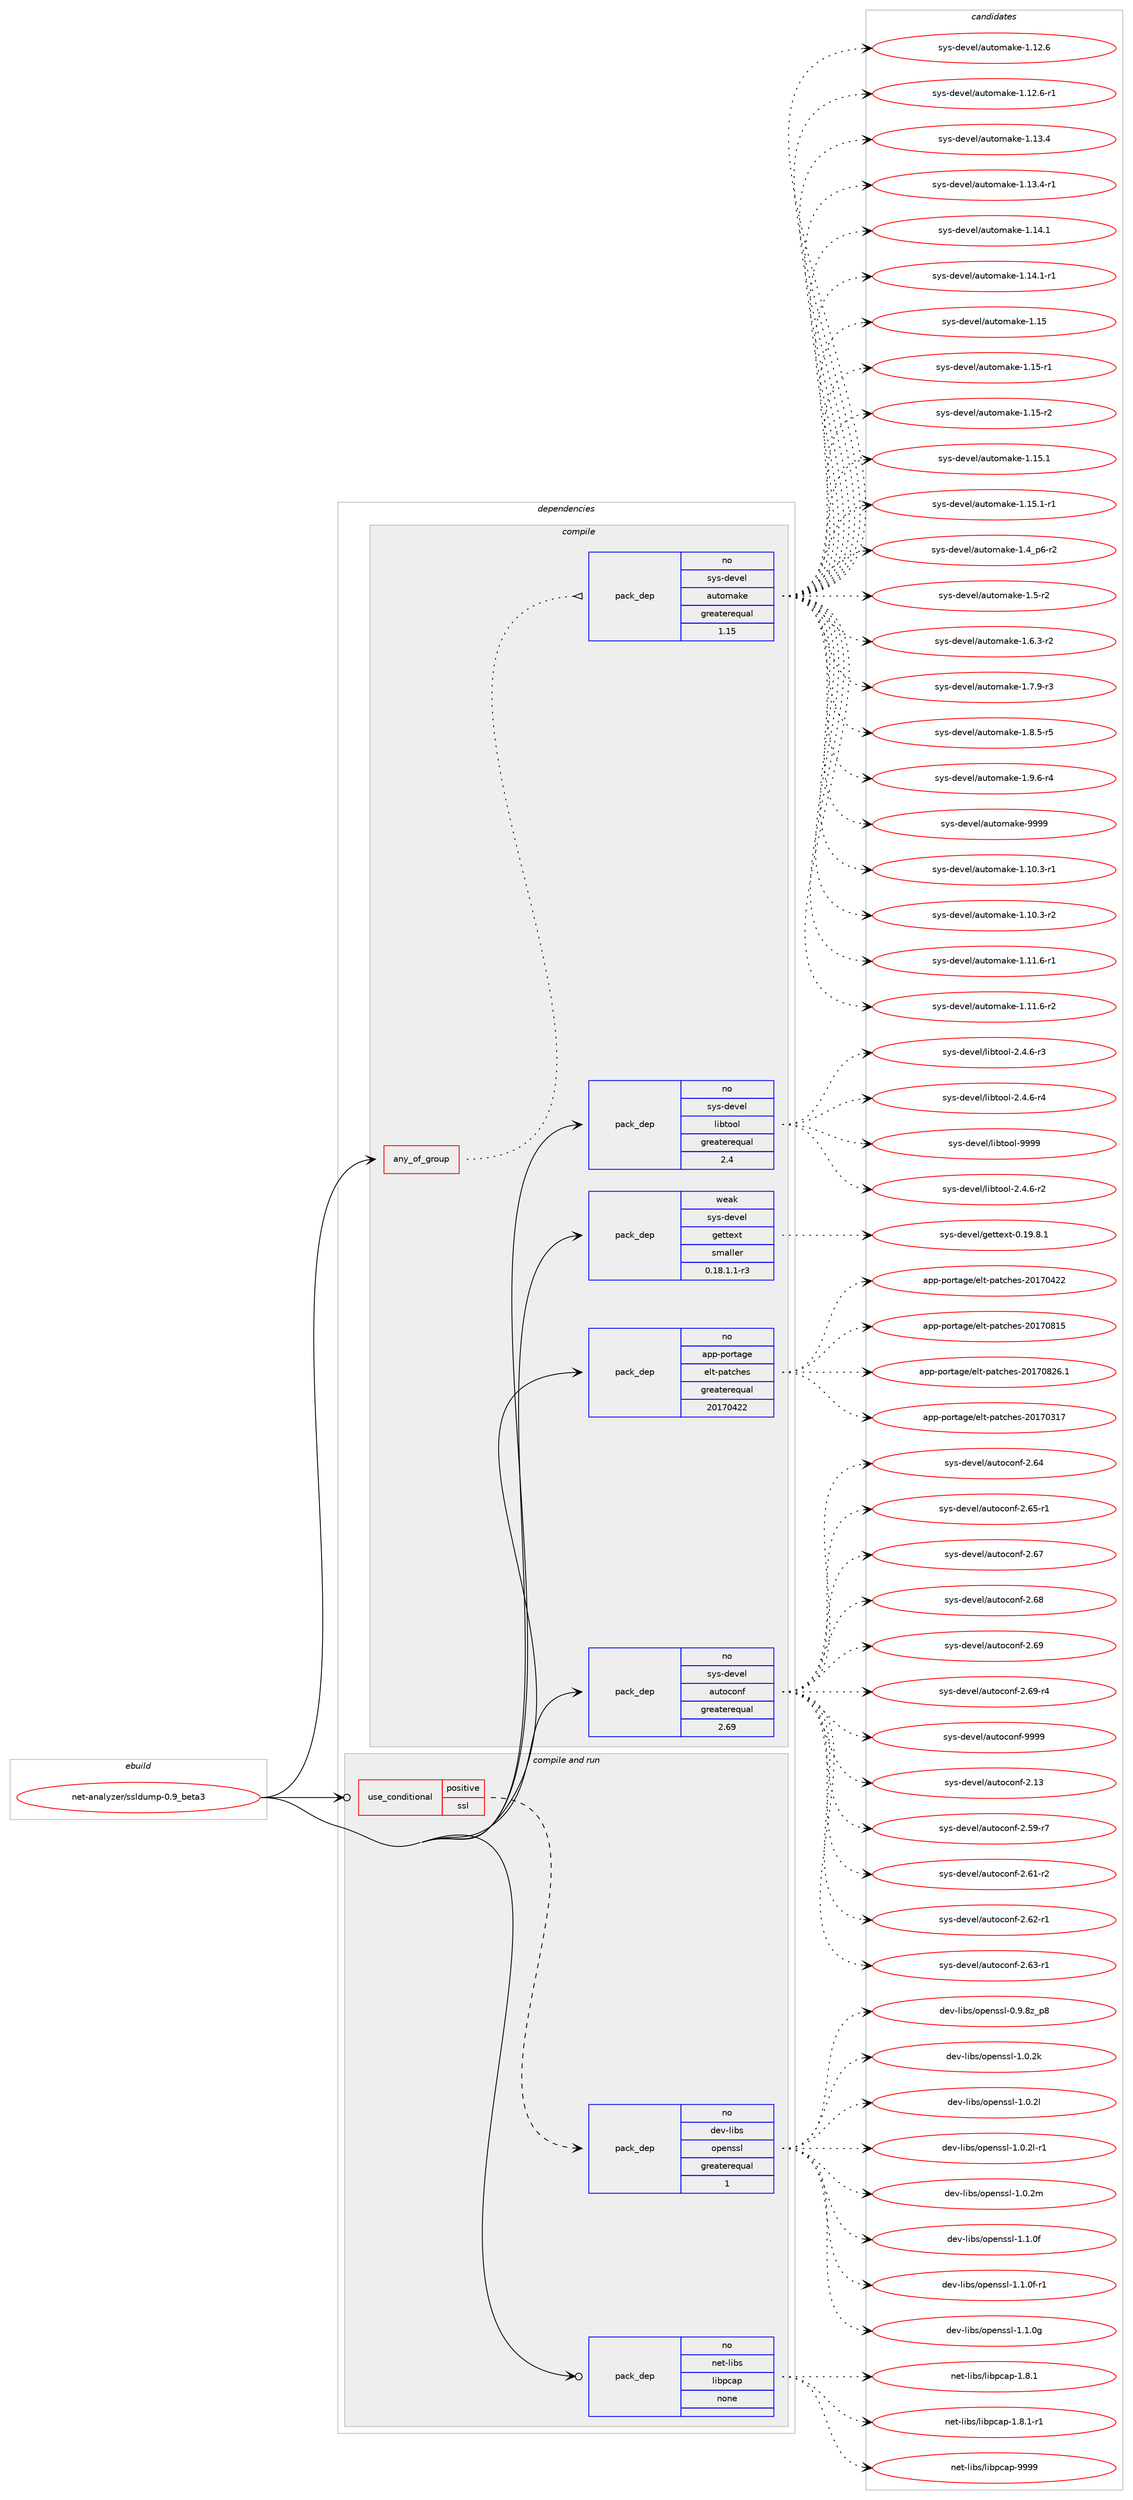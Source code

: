 digraph prolog {

# *************
# Graph options
# *************

newrank=true;
concentrate=true;
compound=true;
graph [rankdir=LR,fontname=Helvetica,fontsize=10,ranksep=1.5];#, ranksep=2.5, nodesep=0.2];
edge  [arrowhead=vee];
node  [fontname=Helvetica,fontsize=10];

# **********
# The ebuild
# **********

subgraph cluster_leftcol {
color=gray;
rank=same;
label=<<i>ebuild</i>>;
id [label="net-analyzer/ssldump-0.9_beta3", color=red, width=4, href="../net-analyzer/ssldump-0.9_beta3.svg"];
}

# ****************
# The dependencies
# ****************

subgraph cluster_midcol {
color=gray;
label=<<i>dependencies</i>>;
subgraph cluster_compile {
fillcolor="#eeeeee";
style=filled;
label=<<i>compile</i>>;
subgraph any6449 {
dependency403773 [label=<<TABLE BORDER="0" CELLBORDER="1" CELLSPACING="0" CELLPADDING="4"><TR><TD CELLPADDING="10">any_of_group</TD></TR></TABLE>>, shape=none, color=red];subgraph pack297632 {
dependency403774 [label=<<TABLE BORDER="0" CELLBORDER="1" CELLSPACING="0" CELLPADDING="4" WIDTH="220"><TR><TD ROWSPAN="6" CELLPADDING="30">pack_dep</TD></TR><TR><TD WIDTH="110">no</TD></TR><TR><TD>sys-devel</TD></TR><TR><TD>automake</TD></TR><TR><TD>greaterequal</TD></TR><TR><TD>1.15</TD></TR></TABLE>>, shape=none, color=blue];
}
dependency403773:e -> dependency403774:w [weight=20,style="dotted",arrowhead="oinv"];
}
id:e -> dependency403773:w [weight=20,style="solid",arrowhead="vee"];
subgraph pack297633 {
dependency403775 [label=<<TABLE BORDER="0" CELLBORDER="1" CELLSPACING="0" CELLPADDING="4" WIDTH="220"><TR><TD ROWSPAN="6" CELLPADDING="30">pack_dep</TD></TR><TR><TD WIDTH="110">no</TD></TR><TR><TD>app-portage</TD></TR><TR><TD>elt-patches</TD></TR><TR><TD>greaterequal</TD></TR><TR><TD>20170422</TD></TR></TABLE>>, shape=none, color=blue];
}
id:e -> dependency403775:w [weight=20,style="solid",arrowhead="vee"];
subgraph pack297634 {
dependency403776 [label=<<TABLE BORDER="0" CELLBORDER="1" CELLSPACING="0" CELLPADDING="4" WIDTH="220"><TR><TD ROWSPAN="6" CELLPADDING="30">pack_dep</TD></TR><TR><TD WIDTH="110">no</TD></TR><TR><TD>sys-devel</TD></TR><TR><TD>autoconf</TD></TR><TR><TD>greaterequal</TD></TR><TR><TD>2.69</TD></TR></TABLE>>, shape=none, color=blue];
}
id:e -> dependency403776:w [weight=20,style="solid",arrowhead="vee"];
subgraph pack297635 {
dependency403777 [label=<<TABLE BORDER="0" CELLBORDER="1" CELLSPACING="0" CELLPADDING="4" WIDTH="220"><TR><TD ROWSPAN="6" CELLPADDING="30">pack_dep</TD></TR><TR><TD WIDTH="110">no</TD></TR><TR><TD>sys-devel</TD></TR><TR><TD>libtool</TD></TR><TR><TD>greaterequal</TD></TR><TR><TD>2.4</TD></TR></TABLE>>, shape=none, color=blue];
}
id:e -> dependency403777:w [weight=20,style="solid",arrowhead="vee"];
subgraph pack297636 {
dependency403778 [label=<<TABLE BORDER="0" CELLBORDER="1" CELLSPACING="0" CELLPADDING="4" WIDTH="220"><TR><TD ROWSPAN="6" CELLPADDING="30">pack_dep</TD></TR><TR><TD WIDTH="110">weak</TD></TR><TR><TD>sys-devel</TD></TR><TR><TD>gettext</TD></TR><TR><TD>smaller</TD></TR><TR><TD>0.18.1.1-r3</TD></TR></TABLE>>, shape=none, color=blue];
}
id:e -> dependency403778:w [weight=20,style="solid",arrowhead="vee"];
}
subgraph cluster_compileandrun {
fillcolor="#eeeeee";
style=filled;
label=<<i>compile and run</i>>;
subgraph cond99506 {
dependency403779 [label=<<TABLE BORDER="0" CELLBORDER="1" CELLSPACING="0" CELLPADDING="4"><TR><TD ROWSPAN="3" CELLPADDING="10">use_conditional</TD></TR><TR><TD>positive</TD></TR><TR><TD>ssl</TD></TR></TABLE>>, shape=none, color=red];
subgraph pack297637 {
dependency403780 [label=<<TABLE BORDER="0" CELLBORDER="1" CELLSPACING="0" CELLPADDING="4" WIDTH="220"><TR><TD ROWSPAN="6" CELLPADDING="30">pack_dep</TD></TR><TR><TD WIDTH="110">no</TD></TR><TR><TD>dev-libs</TD></TR><TR><TD>openssl</TD></TR><TR><TD>greaterequal</TD></TR><TR><TD>1</TD></TR></TABLE>>, shape=none, color=blue];
}
dependency403779:e -> dependency403780:w [weight=20,style="dashed",arrowhead="vee"];
}
id:e -> dependency403779:w [weight=20,style="solid",arrowhead="odotvee"];
subgraph pack297638 {
dependency403781 [label=<<TABLE BORDER="0" CELLBORDER="1" CELLSPACING="0" CELLPADDING="4" WIDTH="220"><TR><TD ROWSPAN="6" CELLPADDING="30">pack_dep</TD></TR><TR><TD WIDTH="110">no</TD></TR><TR><TD>net-libs</TD></TR><TR><TD>libpcap</TD></TR><TR><TD>none</TD></TR><TR><TD></TD></TR></TABLE>>, shape=none, color=blue];
}
id:e -> dependency403781:w [weight=20,style="solid",arrowhead="odotvee"];
}
subgraph cluster_run {
fillcolor="#eeeeee";
style=filled;
label=<<i>run</i>>;
}
}

# **************
# The candidates
# **************

subgraph cluster_choices {
rank=same;
color=gray;
label=<<i>candidates</i>>;

subgraph choice297632 {
color=black;
nodesep=1;
choice11512111545100101118101108479711711611110997107101454946494846514511449 [label="sys-devel/automake-1.10.3-r1", color=red, width=4,href="../sys-devel/automake-1.10.3-r1.svg"];
choice11512111545100101118101108479711711611110997107101454946494846514511450 [label="sys-devel/automake-1.10.3-r2", color=red, width=4,href="../sys-devel/automake-1.10.3-r2.svg"];
choice11512111545100101118101108479711711611110997107101454946494946544511449 [label="sys-devel/automake-1.11.6-r1", color=red, width=4,href="../sys-devel/automake-1.11.6-r1.svg"];
choice11512111545100101118101108479711711611110997107101454946494946544511450 [label="sys-devel/automake-1.11.6-r2", color=red, width=4,href="../sys-devel/automake-1.11.6-r2.svg"];
choice1151211154510010111810110847971171161111099710710145494649504654 [label="sys-devel/automake-1.12.6", color=red, width=4,href="../sys-devel/automake-1.12.6.svg"];
choice11512111545100101118101108479711711611110997107101454946495046544511449 [label="sys-devel/automake-1.12.6-r1", color=red, width=4,href="../sys-devel/automake-1.12.6-r1.svg"];
choice1151211154510010111810110847971171161111099710710145494649514652 [label="sys-devel/automake-1.13.4", color=red, width=4,href="../sys-devel/automake-1.13.4.svg"];
choice11512111545100101118101108479711711611110997107101454946495146524511449 [label="sys-devel/automake-1.13.4-r1", color=red, width=4,href="../sys-devel/automake-1.13.4-r1.svg"];
choice1151211154510010111810110847971171161111099710710145494649524649 [label="sys-devel/automake-1.14.1", color=red, width=4,href="../sys-devel/automake-1.14.1.svg"];
choice11512111545100101118101108479711711611110997107101454946495246494511449 [label="sys-devel/automake-1.14.1-r1", color=red, width=4,href="../sys-devel/automake-1.14.1-r1.svg"];
choice115121115451001011181011084797117116111109971071014549464953 [label="sys-devel/automake-1.15", color=red, width=4,href="../sys-devel/automake-1.15.svg"];
choice1151211154510010111810110847971171161111099710710145494649534511449 [label="sys-devel/automake-1.15-r1", color=red, width=4,href="../sys-devel/automake-1.15-r1.svg"];
choice1151211154510010111810110847971171161111099710710145494649534511450 [label="sys-devel/automake-1.15-r2", color=red, width=4,href="../sys-devel/automake-1.15-r2.svg"];
choice1151211154510010111810110847971171161111099710710145494649534649 [label="sys-devel/automake-1.15.1", color=red, width=4,href="../sys-devel/automake-1.15.1.svg"];
choice11512111545100101118101108479711711611110997107101454946495346494511449 [label="sys-devel/automake-1.15.1-r1", color=red, width=4,href="../sys-devel/automake-1.15.1-r1.svg"];
choice115121115451001011181011084797117116111109971071014549465295112544511450 [label="sys-devel/automake-1.4_p6-r2", color=red, width=4,href="../sys-devel/automake-1.4_p6-r2.svg"];
choice11512111545100101118101108479711711611110997107101454946534511450 [label="sys-devel/automake-1.5-r2", color=red, width=4,href="../sys-devel/automake-1.5-r2.svg"];
choice115121115451001011181011084797117116111109971071014549465446514511450 [label="sys-devel/automake-1.6.3-r2", color=red, width=4,href="../sys-devel/automake-1.6.3-r2.svg"];
choice115121115451001011181011084797117116111109971071014549465546574511451 [label="sys-devel/automake-1.7.9-r3", color=red, width=4,href="../sys-devel/automake-1.7.9-r3.svg"];
choice115121115451001011181011084797117116111109971071014549465646534511453 [label="sys-devel/automake-1.8.5-r5", color=red, width=4,href="../sys-devel/automake-1.8.5-r5.svg"];
choice115121115451001011181011084797117116111109971071014549465746544511452 [label="sys-devel/automake-1.9.6-r4", color=red, width=4,href="../sys-devel/automake-1.9.6-r4.svg"];
choice115121115451001011181011084797117116111109971071014557575757 [label="sys-devel/automake-9999", color=red, width=4,href="../sys-devel/automake-9999.svg"];
dependency403774:e -> choice11512111545100101118101108479711711611110997107101454946494846514511449:w [style=dotted,weight="100"];
dependency403774:e -> choice11512111545100101118101108479711711611110997107101454946494846514511450:w [style=dotted,weight="100"];
dependency403774:e -> choice11512111545100101118101108479711711611110997107101454946494946544511449:w [style=dotted,weight="100"];
dependency403774:e -> choice11512111545100101118101108479711711611110997107101454946494946544511450:w [style=dotted,weight="100"];
dependency403774:e -> choice1151211154510010111810110847971171161111099710710145494649504654:w [style=dotted,weight="100"];
dependency403774:e -> choice11512111545100101118101108479711711611110997107101454946495046544511449:w [style=dotted,weight="100"];
dependency403774:e -> choice1151211154510010111810110847971171161111099710710145494649514652:w [style=dotted,weight="100"];
dependency403774:e -> choice11512111545100101118101108479711711611110997107101454946495146524511449:w [style=dotted,weight="100"];
dependency403774:e -> choice1151211154510010111810110847971171161111099710710145494649524649:w [style=dotted,weight="100"];
dependency403774:e -> choice11512111545100101118101108479711711611110997107101454946495246494511449:w [style=dotted,weight="100"];
dependency403774:e -> choice115121115451001011181011084797117116111109971071014549464953:w [style=dotted,weight="100"];
dependency403774:e -> choice1151211154510010111810110847971171161111099710710145494649534511449:w [style=dotted,weight="100"];
dependency403774:e -> choice1151211154510010111810110847971171161111099710710145494649534511450:w [style=dotted,weight="100"];
dependency403774:e -> choice1151211154510010111810110847971171161111099710710145494649534649:w [style=dotted,weight="100"];
dependency403774:e -> choice11512111545100101118101108479711711611110997107101454946495346494511449:w [style=dotted,weight="100"];
dependency403774:e -> choice115121115451001011181011084797117116111109971071014549465295112544511450:w [style=dotted,weight="100"];
dependency403774:e -> choice11512111545100101118101108479711711611110997107101454946534511450:w [style=dotted,weight="100"];
dependency403774:e -> choice115121115451001011181011084797117116111109971071014549465446514511450:w [style=dotted,weight="100"];
dependency403774:e -> choice115121115451001011181011084797117116111109971071014549465546574511451:w [style=dotted,weight="100"];
dependency403774:e -> choice115121115451001011181011084797117116111109971071014549465646534511453:w [style=dotted,weight="100"];
dependency403774:e -> choice115121115451001011181011084797117116111109971071014549465746544511452:w [style=dotted,weight="100"];
dependency403774:e -> choice115121115451001011181011084797117116111109971071014557575757:w [style=dotted,weight="100"];
}
subgraph choice297633 {
color=black;
nodesep=1;
choice97112112451121111141169710310147101108116451129711699104101115455048495548514955 [label="app-portage/elt-patches-20170317", color=red, width=4,href="../app-portage/elt-patches-20170317.svg"];
choice97112112451121111141169710310147101108116451129711699104101115455048495548525050 [label="app-portage/elt-patches-20170422", color=red, width=4,href="../app-portage/elt-patches-20170422.svg"];
choice97112112451121111141169710310147101108116451129711699104101115455048495548564953 [label="app-portage/elt-patches-20170815", color=red, width=4,href="../app-portage/elt-patches-20170815.svg"];
choice971121124511211111411697103101471011081164511297116991041011154550484955485650544649 [label="app-portage/elt-patches-20170826.1", color=red, width=4,href="../app-portage/elt-patches-20170826.1.svg"];
dependency403775:e -> choice97112112451121111141169710310147101108116451129711699104101115455048495548514955:w [style=dotted,weight="100"];
dependency403775:e -> choice97112112451121111141169710310147101108116451129711699104101115455048495548525050:w [style=dotted,weight="100"];
dependency403775:e -> choice97112112451121111141169710310147101108116451129711699104101115455048495548564953:w [style=dotted,weight="100"];
dependency403775:e -> choice971121124511211111411697103101471011081164511297116991041011154550484955485650544649:w [style=dotted,weight="100"];
}
subgraph choice297634 {
color=black;
nodesep=1;
choice115121115451001011181011084797117116111991111101024550464951 [label="sys-devel/autoconf-2.13", color=red, width=4,href="../sys-devel/autoconf-2.13.svg"];
choice1151211154510010111810110847971171161119911111010245504653574511455 [label="sys-devel/autoconf-2.59-r7", color=red, width=4,href="../sys-devel/autoconf-2.59-r7.svg"];
choice1151211154510010111810110847971171161119911111010245504654494511450 [label="sys-devel/autoconf-2.61-r2", color=red, width=4,href="../sys-devel/autoconf-2.61-r2.svg"];
choice1151211154510010111810110847971171161119911111010245504654504511449 [label="sys-devel/autoconf-2.62-r1", color=red, width=4,href="../sys-devel/autoconf-2.62-r1.svg"];
choice1151211154510010111810110847971171161119911111010245504654514511449 [label="sys-devel/autoconf-2.63-r1", color=red, width=4,href="../sys-devel/autoconf-2.63-r1.svg"];
choice115121115451001011181011084797117116111991111101024550465452 [label="sys-devel/autoconf-2.64", color=red, width=4,href="../sys-devel/autoconf-2.64.svg"];
choice1151211154510010111810110847971171161119911111010245504654534511449 [label="sys-devel/autoconf-2.65-r1", color=red, width=4,href="../sys-devel/autoconf-2.65-r1.svg"];
choice115121115451001011181011084797117116111991111101024550465455 [label="sys-devel/autoconf-2.67", color=red, width=4,href="../sys-devel/autoconf-2.67.svg"];
choice115121115451001011181011084797117116111991111101024550465456 [label="sys-devel/autoconf-2.68", color=red, width=4,href="../sys-devel/autoconf-2.68.svg"];
choice115121115451001011181011084797117116111991111101024550465457 [label="sys-devel/autoconf-2.69", color=red, width=4,href="../sys-devel/autoconf-2.69.svg"];
choice1151211154510010111810110847971171161119911111010245504654574511452 [label="sys-devel/autoconf-2.69-r4", color=red, width=4,href="../sys-devel/autoconf-2.69-r4.svg"];
choice115121115451001011181011084797117116111991111101024557575757 [label="sys-devel/autoconf-9999", color=red, width=4,href="../sys-devel/autoconf-9999.svg"];
dependency403776:e -> choice115121115451001011181011084797117116111991111101024550464951:w [style=dotted,weight="100"];
dependency403776:e -> choice1151211154510010111810110847971171161119911111010245504653574511455:w [style=dotted,weight="100"];
dependency403776:e -> choice1151211154510010111810110847971171161119911111010245504654494511450:w [style=dotted,weight="100"];
dependency403776:e -> choice1151211154510010111810110847971171161119911111010245504654504511449:w [style=dotted,weight="100"];
dependency403776:e -> choice1151211154510010111810110847971171161119911111010245504654514511449:w [style=dotted,weight="100"];
dependency403776:e -> choice115121115451001011181011084797117116111991111101024550465452:w [style=dotted,weight="100"];
dependency403776:e -> choice1151211154510010111810110847971171161119911111010245504654534511449:w [style=dotted,weight="100"];
dependency403776:e -> choice115121115451001011181011084797117116111991111101024550465455:w [style=dotted,weight="100"];
dependency403776:e -> choice115121115451001011181011084797117116111991111101024550465456:w [style=dotted,weight="100"];
dependency403776:e -> choice115121115451001011181011084797117116111991111101024550465457:w [style=dotted,weight="100"];
dependency403776:e -> choice1151211154510010111810110847971171161119911111010245504654574511452:w [style=dotted,weight="100"];
dependency403776:e -> choice115121115451001011181011084797117116111991111101024557575757:w [style=dotted,weight="100"];
}
subgraph choice297635 {
color=black;
nodesep=1;
choice1151211154510010111810110847108105981161111111084550465246544511450 [label="sys-devel/libtool-2.4.6-r2", color=red, width=4,href="../sys-devel/libtool-2.4.6-r2.svg"];
choice1151211154510010111810110847108105981161111111084550465246544511451 [label="sys-devel/libtool-2.4.6-r3", color=red, width=4,href="../sys-devel/libtool-2.4.6-r3.svg"];
choice1151211154510010111810110847108105981161111111084550465246544511452 [label="sys-devel/libtool-2.4.6-r4", color=red, width=4,href="../sys-devel/libtool-2.4.6-r4.svg"];
choice1151211154510010111810110847108105981161111111084557575757 [label="sys-devel/libtool-9999", color=red, width=4,href="../sys-devel/libtool-9999.svg"];
dependency403777:e -> choice1151211154510010111810110847108105981161111111084550465246544511450:w [style=dotted,weight="100"];
dependency403777:e -> choice1151211154510010111810110847108105981161111111084550465246544511451:w [style=dotted,weight="100"];
dependency403777:e -> choice1151211154510010111810110847108105981161111111084550465246544511452:w [style=dotted,weight="100"];
dependency403777:e -> choice1151211154510010111810110847108105981161111111084557575757:w [style=dotted,weight="100"];
}
subgraph choice297636 {
color=black;
nodesep=1;
choice1151211154510010111810110847103101116116101120116454846495746564649 [label="sys-devel/gettext-0.19.8.1", color=red, width=4,href="../sys-devel/gettext-0.19.8.1.svg"];
dependency403778:e -> choice1151211154510010111810110847103101116116101120116454846495746564649:w [style=dotted,weight="100"];
}
subgraph choice297637 {
color=black;
nodesep=1;
choice1001011184510810598115471111121011101151151084548465746561229511256 [label="dev-libs/openssl-0.9.8z_p8", color=red, width=4,href="../dev-libs/openssl-0.9.8z_p8.svg"];
choice100101118451081059811547111112101110115115108454946484650107 [label="dev-libs/openssl-1.0.2k", color=red, width=4,href="../dev-libs/openssl-1.0.2k.svg"];
choice100101118451081059811547111112101110115115108454946484650108 [label="dev-libs/openssl-1.0.2l", color=red, width=4,href="../dev-libs/openssl-1.0.2l.svg"];
choice1001011184510810598115471111121011101151151084549464846501084511449 [label="dev-libs/openssl-1.0.2l-r1", color=red, width=4,href="../dev-libs/openssl-1.0.2l-r1.svg"];
choice100101118451081059811547111112101110115115108454946484650109 [label="dev-libs/openssl-1.0.2m", color=red, width=4,href="../dev-libs/openssl-1.0.2m.svg"];
choice100101118451081059811547111112101110115115108454946494648102 [label="dev-libs/openssl-1.1.0f", color=red, width=4,href="../dev-libs/openssl-1.1.0f.svg"];
choice1001011184510810598115471111121011101151151084549464946481024511449 [label="dev-libs/openssl-1.1.0f-r1", color=red, width=4,href="../dev-libs/openssl-1.1.0f-r1.svg"];
choice100101118451081059811547111112101110115115108454946494648103 [label="dev-libs/openssl-1.1.0g", color=red, width=4,href="../dev-libs/openssl-1.1.0g.svg"];
dependency403780:e -> choice1001011184510810598115471111121011101151151084548465746561229511256:w [style=dotted,weight="100"];
dependency403780:e -> choice100101118451081059811547111112101110115115108454946484650107:w [style=dotted,weight="100"];
dependency403780:e -> choice100101118451081059811547111112101110115115108454946484650108:w [style=dotted,weight="100"];
dependency403780:e -> choice1001011184510810598115471111121011101151151084549464846501084511449:w [style=dotted,weight="100"];
dependency403780:e -> choice100101118451081059811547111112101110115115108454946484650109:w [style=dotted,weight="100"];
dependency403780:e -> choice100101118451081059811547111112101110115115108454946494648102:w [style=dotted,weight="100"];
dependency403780:e -> choice1001011184510810598115471111121011101151151084549464946481024511449:w [style=dotted,weight="100"];
dependency403780:e -> choice100101118451081059811547111112101110115115108454946494648103:w [style=dotted,weight="100"];
}
subgraph choice297638 {
color=black;
nodesep=1;
choice110101116451081059811547108105981129997112454946564649 [label="net-libs/libpcap-1.8.1", color=red, width=4,href="../net-libs/libpcap-1.8.1.svg"];
choice1101011164510810598115471081059811299971124549465646494511449 [label="net-libs/libpcap-1.8.1-r1", color=red, width=4,href="../net-libs/libpcap-1.8.1-r1.svg"];
choice1101011164510810598115471081059811299971124557575757 [label="net-libs/libpcap-9999", color=red, width=4,href="../net-libs/libpcap-9999.svg"];
dependency403781:e -> choice110101116451081059811547108105981129997112454946564649:w [style=dotted,weight="100"];
dependency403781:e -> choice1101011164510810598115471081059811299971124549465646494511449:w [style=dotted,weight="100"];
dependency403781:e -> choice1101011164510810598115471081059811299971124557575757:w [style=dotted,weight="100"];
}
}

}
